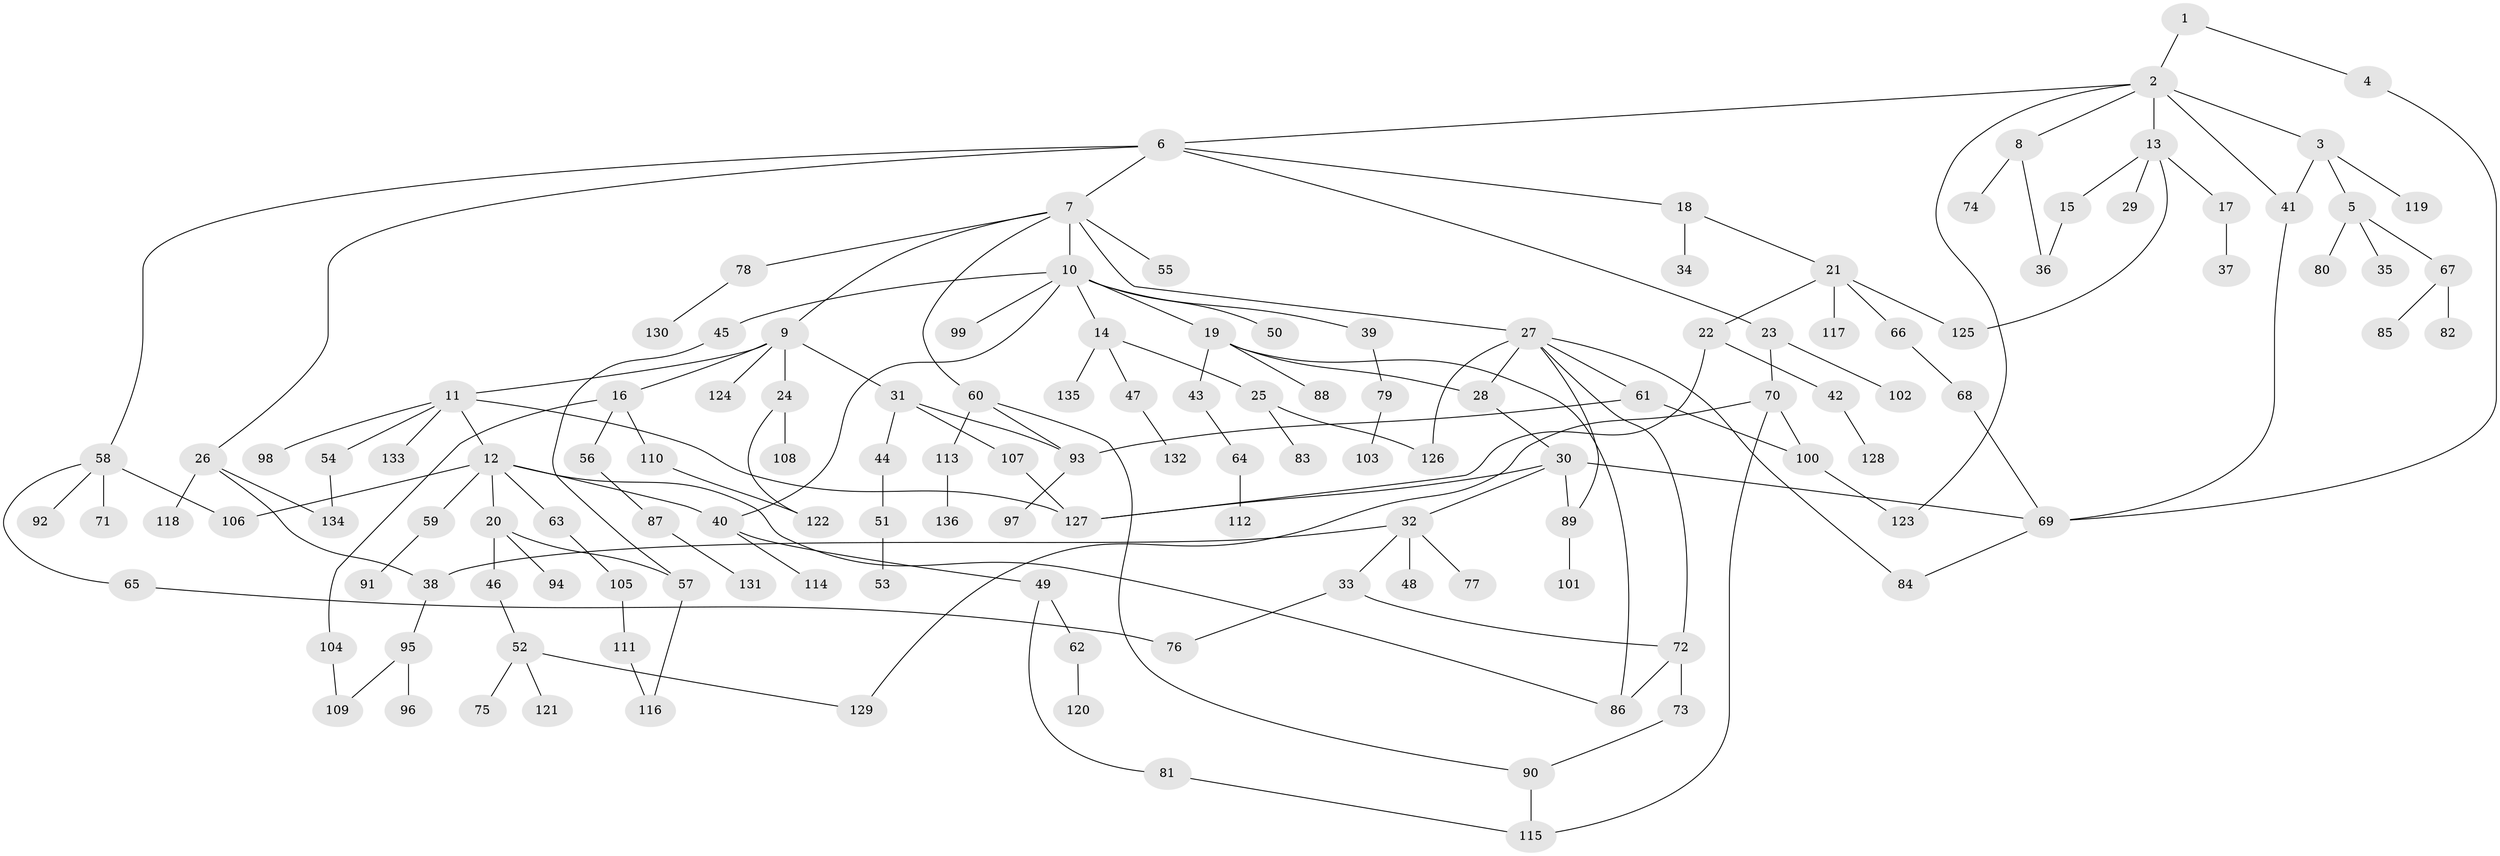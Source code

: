 // coarse degree distribution, {7: 0.036585365853658534, 3: 0.2073170731707317, 6: 0.024390243902439025, 2: 0.3048780487804878, 5: 0.07317073170731707, 4: 0.10975609756097561, 1: 0.23170731707317074, 9: 0.012195121951219513}
// Generated by graph-tools (version 1.1) at 2025/48/03/04/25 22:48:40]
// undirected, 136 vertices, 168 edges
graph export_dot {
  node [color=gray90,style=filled];
  1;
  2;
  3;
  4;
  5;
  6;
  7;
  8;
  9;
  10;
  11;
  12;
  13;
  14;
  15;
  16;
  17;
  18;
  19;
  20;
  21;
  22;
  23;
  24;
  25;
  26;
  27;
  28;
  29;
  30;
  31;
  32;
  33;
  34;
  35;
  36;
  37;
  38;
  39;
  40;
  41;
  42;
  43;
  44;
  45;
  46;
  47;
  48;
  49;
  50;
  51;
  52;
  53;
  54;
  55;
  56;
  57;
  58;
  59;
  60;
  61;
  62;
  63;
  64;
  65;
  66;
  67;
  68;
  69;
  70;
  71;
  72;
  73;
  74;
  75;
  76;
  77;
  78;
  79;
  80;
  81;
  82;
  83;
  84;
  85;
  86;
  87;
  88;
  89;
  90;
  91;
  92;
  93;
  94;
  95;
  96;
  97;
  98;
  99;
  100;
  101;
  102;
  103;
  104;
  105;
  106;
  107;
  108;
  109;
  110;
  111;
  112;
  113;
  114;
  115;
  116;
  117;
  118;
  119;
  120;
  121;
  122;
  123;
  124;
  125;
  126;
  127;
  128;
  129;
  130;
  131;
  132;
  133;
  134;
  135;
  136;
  1 -- 2;
  1 -- 4;
  2 -- 3;
  2 -- 6;
  2 -- 8;
  2 -- 13;
  2 -- 41;
  2 -- 123;
  3 -- 5;
  3 -- 119;
  3 -- 41;
  4 -- 69;
  5 -- 35;
  5 -- 67;
  5 -- 80;
  6 -- 7;
  6 -- 18;
  6 -- 23;
  6 -- 26;
  6 -- 58;
  7 -- 9;
  7 -- 10;
  7 -- 27;
  7 -- 55;
  7 -- 60;
  7 -- 78;
  8 -- 36;
  8 -- 74;
  9 -- 11;
  9 -- 16;
  9 -- 24;
  9 -- 31;
  9 -- 124;
  10 -- 14;
  10 -- 19;
  10 -- 39;
  10 -- 40;
  10 -- 45;
  10 -- 50;
  10 -- 99;
  11 -- 12;
  11 -- 54;
  11 -- 98;
  11 -- 127;
  11 -- 133;
  12 -- 20;
  12 -- 59;
  12 -- 63;
  12 -- 106;
  12 -- 40;
  12 -- 86;
  13 -- 15;
  13 -- 17;
  13 -- 29;
  13 -- 125;
  14 -- 25;
  14 -- 47;
  14 -- 135;
  15 -- 36;
  16 -- 56;
  16 -- 104;
  16 -- 110;
  17 -- 37;
  18 -- 21;
  18 -- 34;
  19 -- 28;
  19 -- 43;
  19 -- 88;
  19 -- 86;
  20 -- 46;
  20 -- 94;
  20 -- 57;
  21 -- 22;
  21 -- 66;
  21 -- 117;
  21 -- 125;
  22 -- 42;
  22 -- 127;
  23 -- 70;
  23 -- 102;
  24 -- 108;
  24 -- 122;
  25 -- 83;
  25 -- 126;
  26 -- 118;
  26 -- 134;
  26 -- 38;
  27 -- 61;
  27 -- 84;
  27 -- 126;
  27 -- 89;
  27 -- 28;
  27 -- 72;
  28 -- 30;
  30 -- 32;
  30 -- 89;
  30 -- 127;
  30 -- 69;
  31 -- 44;
  31 -- 93;
  31 -- 107;
  32 -- 33;
  32 -- 38;
  32 -- 48;
  32 -- 77;
  33 -- 72;
  33 -- 76;
  38 -- 95;
  39 -- 79;
  40 -- 49;
  40 -- 114;
  41 -- 69;
  42 -- 128;
  43 -- 64;
  44 -- 51;
  45 -- 57;
  46 -- 52;
  47 -- 132;
  49 -- 62;
  49 -- 81;
  51 -- 53;
  52 -- 75;
  52 -- 121;
  52 -- 129;
  54 -- 134;
  56 -- 87;
  57 -- 116;
  58 -- 65;
  58 -- 71;
  58 -- 92;
  58 -- 106;
  59 -- 91;
  60 -- 90;
  60 -- 113;
  60 -- 93;
  61 -- 100;
  61 -- 93;
  62 -- 120;
  63 -- 105;
  64 -- 112;
  65 -- 76;
  66 -- 68;
  67 -- 82;
  67 -- 85;
  68 -- 69;
  69 -- 84;
  70 -- 100;
  70 -- 115;
  70 -- 129;
  72 -- 73;
  72 -- 86;
  73 -- 90;
  78 -- 130;
  79 -- 103;
  81 -- 115;
  87 -- 131;
  89 -- 101;
  90 -- 115;
  93 -- 97;
  95 -- 96;
  95 -- 109;
  100 -- 123;
  104 -- 109;
  105 -- 111;
  107 -- 127;
  110 -- 122;
  111 -- 116;
  113 -- 136;
}
